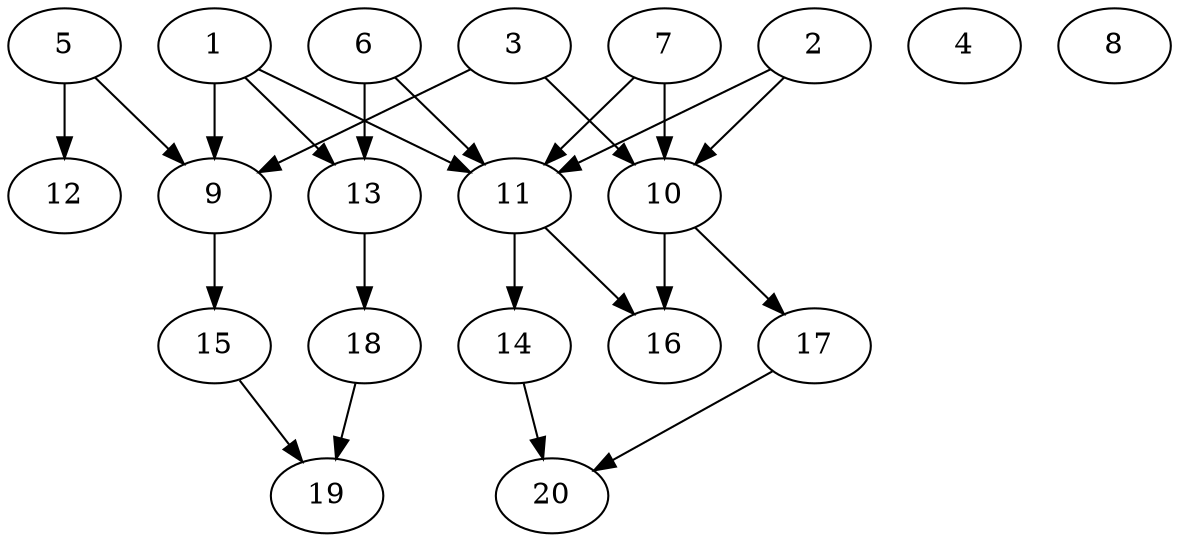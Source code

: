 // DAG automatically generated by daggen at Sat Jul 27 15:38:39 2019
// ./daggen --dot -n 20 --ccr 0.4 --fat 0.7 --regular 0.5 --density 0.4 --mindata 5242880 --maxdata 52428800 
digraph G {
  1 [size="122792960", alpha="0.08", expect_size="49117184"] 
  1 -> 9 [size ="49117184"]
  1 -> 11 [size ="49117184"]
  1 -> 13 [size ="49117184"]
  2 [size="20871680", alpha="0.00", expect_size="8348672"] 
  2 -> 10 [size ="8348672"]
  2 -> 11 [size ="8348672"]
  3 [size="122772480", alpha="0.14", expect_size="49108992"] 
  3 -> 9 [size ="49108992"]
  3 -> 10 [size ="49108992"]
  4 [size="130588160", alpha="0.18", expect_size="52235264"] 
  5 [size="68364800", alpha="0.15", expect_size="27345920"] 
  5 -> 9 [size ="27345920"]
  5 -> 12 [size ="27345920"]
  6 [size="25559040", alpha="0.16", expect_size="10223616"] 
  6 -> 11 [size ="10223616"]
  6 -> 13 [size ="10223616"]
  7 [size="18368000", alpha="0.06", expect_size="7347200"] 
  7 -> 10 [size ="7347200"]
  7 -> 11 [size ="7347200"]
  8 [size="98905600", alpha="0.01", expect_size="39562240"] 
  9 [size="17410560", alpha="0.08", expect_size="6964224"] 
  9 -> 15 [size ="6964224"]
  10 [size="84759040", alpha="0.12", expect_size="33903616"] 
  10 -> 16 [size ="33903616"]
  10 -> 17 [size ="33903616"]
  11 [size="111649280", alpha="0.06", expect_size="44659712"] 
  11 -> 14 [size ="44659712"]
  11 -> 16 [size ="44659712"]
  12 [size="38863360", alpha="0.09", expect_size="15545344"] 
  13 [size="41523200", alpha="0.04", expect_size="16609280"] 
  13 -> 18 [size ="16609280"]
  14 [size="124723200", alpha="0.13", expect_size="49889280"] 
  14 -> 20 [size ="49889280"]
  15 [size="113152000", alpha="0.18", expect_size="45260800"] 
  15 -> 19 [size ="45260800"]
  16 [size="86336000", alpha="0.00", expect_size="34534400"] 
  17 [size="61017600", alpha="0.11", expect_size="24407040"] 
  17 -> 20 [size ="24407040"]
  18 [size="95034880", alpha="0.04", expect_size="38013952"] 
  18 -> 19 [size ="38013952"]
  19 [size="101959680", alpha="0.05", expect_size="40783872"] 
  20 [size="29204480", alpha="0.08", expect_size="11681792"] 
}
